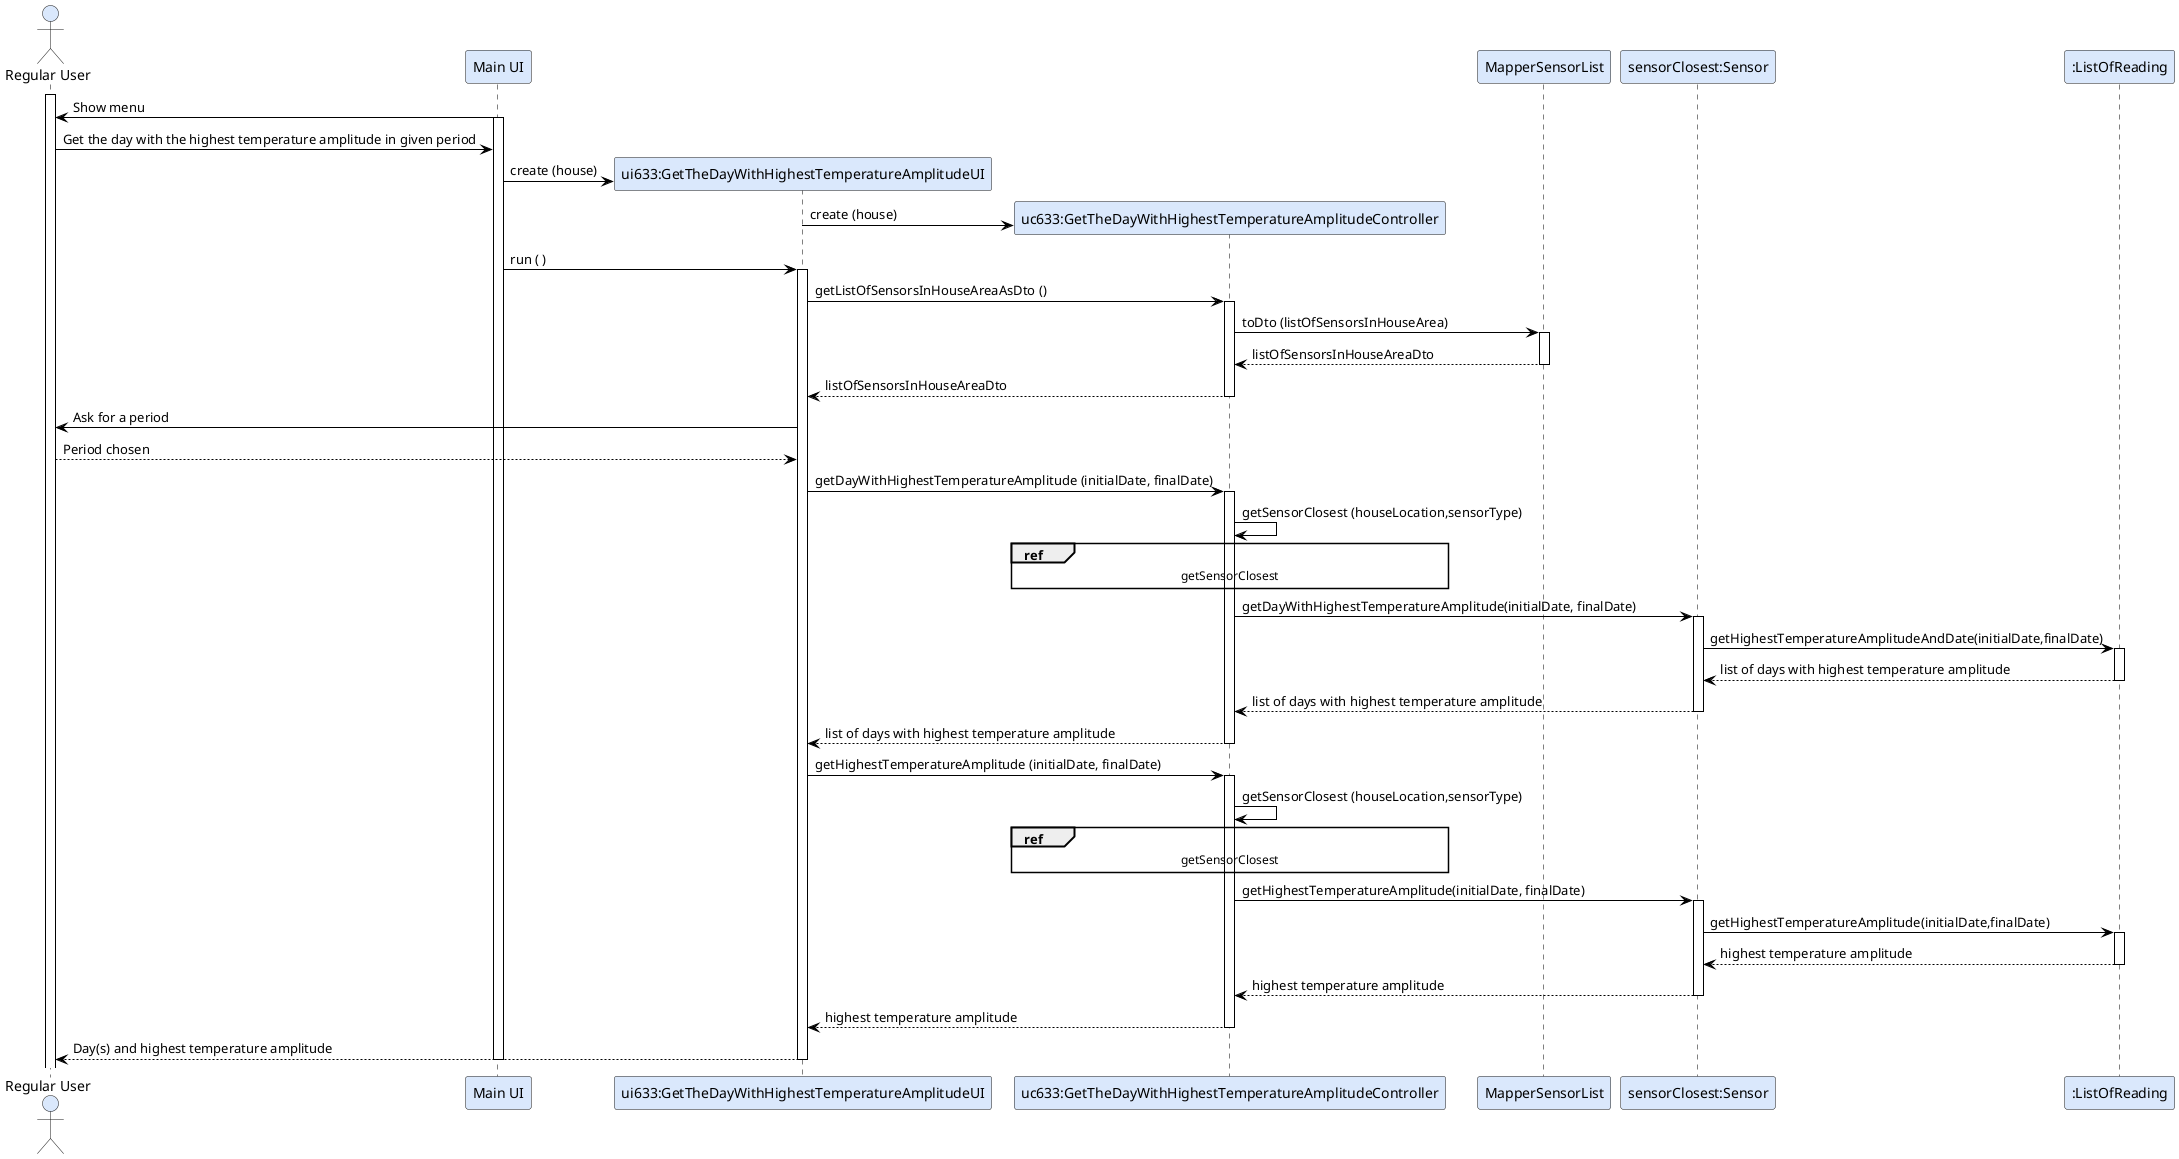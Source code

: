 @startuml
actor "Regular User" as P #DAE8FC
participant "Main UI" as M #DAE8FC
participant "ui633:GetTheDayWithHighestTemperatureAmplitudeUI" as U #DAE8FC
participant "uc633:GetTheDayWithHighestTemperatureAmplitudeController" as C #DAE8FC
participant "MapperSensorList" as MP #DAE8FC
participant "sensorClosest:Sensor" as S #DAE8FC
participant ":ListOfReading" as LR #DAE8FC


skinparam actor {
	BorderColor 6C8EBF
}

skinparam participant {
	BorderColor 6C8EBF
}

skinparam shadowing false

skinparam sequence {
	ArrowColor BLACK
	ActorBorderColor DeepSkyBlue
	LifeLineBorderColor BLACK
}


activate P
M -> P: Show menu
activate M
P -> M: Get the day with the highest temperature amplitude in given period

create U
M -> U : create (house)

create C
U -> C : create (house)

M -> U: run ( )

activate U
U -> C: getListOfSensorsInHouseAreaAsDto ()
activate C
C -> MP: toDto (listOfSensorsInHouseArea)
activate MP
MP --> C: listOfSensorsInHouseAreaDto
deactivate MP
C --> U: listOfSensorsInHouseAreaDto
deactivate C

U->P: Ask for a period
P-->U: Period chosen

U->C: getDayWithHighestTemperatureAmplitude (initialDate, finalDate)
activate C

C->C: getSensorClosest (houseLocation,sensorType)
ref over C: getSensorClosest


C->S: getDayWithHighestTemperatureAmplitude(initialDate, finalDate)
activate S
S->LR: getHighestTemperatureAmplitudeAndDate(initialDate,finalDate)
activate LR
LR-->S: list of days with highest temperature amplitude
deactivate LR
S-->C: list of days with highest temperature amplitude
deactivate S
C-->U: list of days with highest temperature amplitude
deactivate C

U->C: getHighestTemperatureAmplitude (initialDate, finalDate)
activate C

C->C: getSensorClosest (houseLocation,sensorType)
ref over C: getSensorClosest


C->S: getHighestTemperatureAmplitude(initialDate, finalDate)
activate S
S->LR: getHighestTemperatureAmplitude(initialDate,finalDate)
activate LR
LR-->S: highest temperature amplitude
deactivate LR
S-->C: highest temperature amplitude
deactivate S
C-->U: highest temperature amplitude
deactivate C
U-->P: Day(s) and highest temperature amplitude
deactivate U
deactivate M
@enduml

